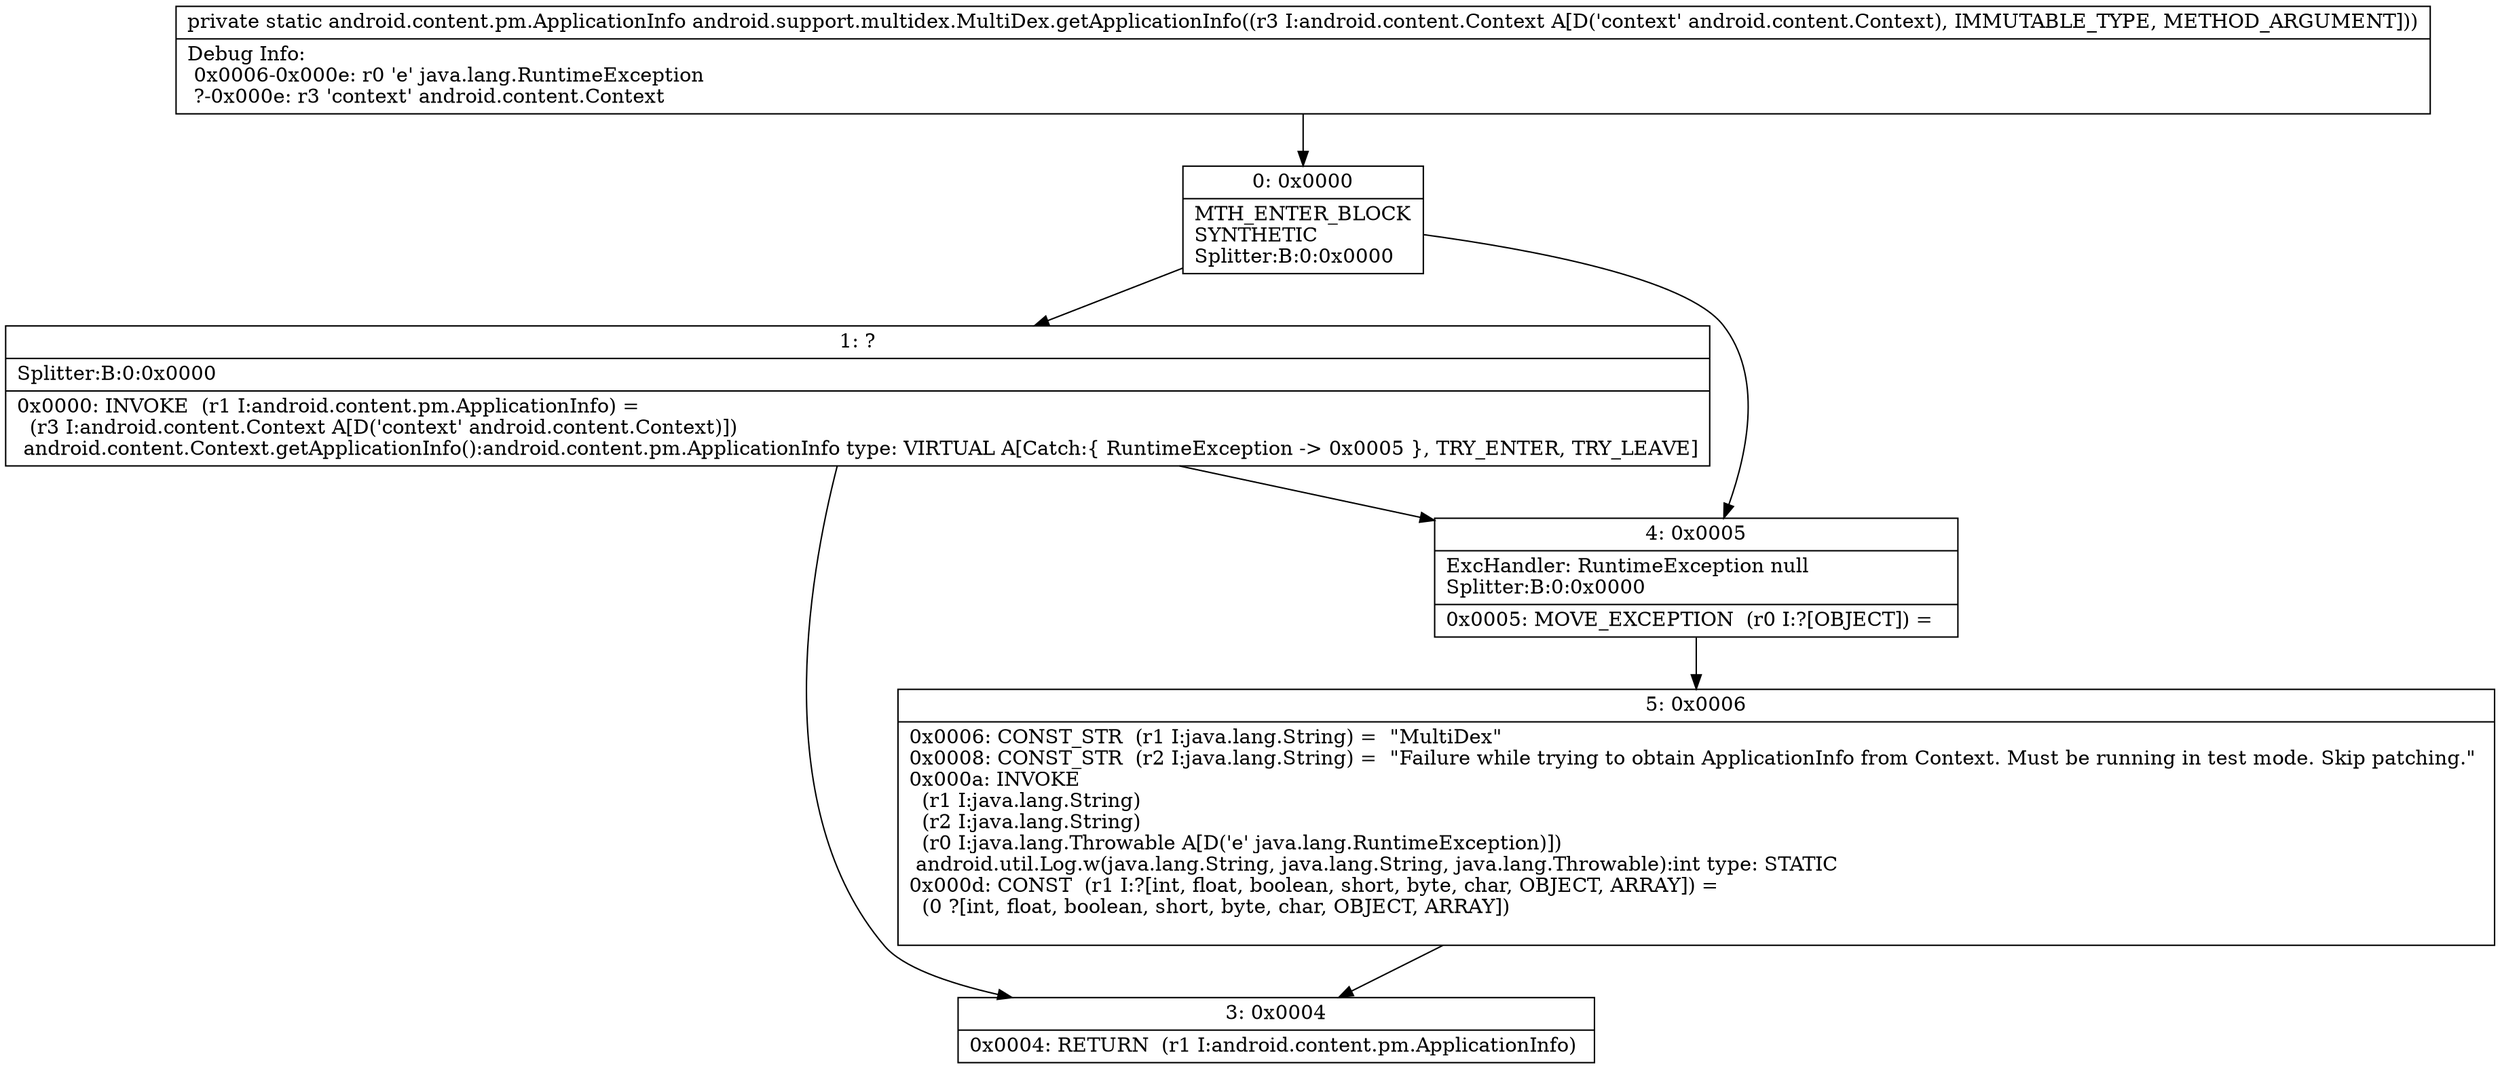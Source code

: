 digraph "CFG forandroid.support.multidex.MultiDex.getApplicationInfo(Landroid\/content\/Context;)Landroid\/content\/pm\/ApplicationInfo;" {
Node_0 [shape=record,label="{0\:\ 0x0000|MTH_ENTER_BLOCK\lSYNTHETIC\lSplitter:B:0:0x0000\l}"];
Node_1 [shape=record,label="{1\:\ ?|Splitter:B:0:0x0000\l|0x0000: INVOKE  (r1 I:android.content.pm.ApplicationInfo) = \l  (r3 I:android.content.Context A[D('context' android.content.Context)])\l android.content.Context.getApplicationInfo():android.content.pm.ApplicationInfo type: VIRTUAL A[Catch:\{ RuntimeException \-\> 0x0005 \}, TRY_ENTER, TRY_LEAVE]\l}"];
Node_3 [shape=record,label="{3\:\ 0x0004|0x0004: RETURN  (r1 I:android.content.pm.ApplicationInfo) \l}"];
Node_4 [shape=record,label="{4\:\ 0x0005|ExcHandler: RuntimeException null\lSplitter:B:0:0x0000\l|0x0005: MOVE_EXCEPTION  (r0 I:?[OBJECT]) =  \l}"];
Node_5 [shape=record,label="{5\:\ 0x0006|0x0006: CONST_STR  (r1 I:java.lang.String) =  \"MultiDex\" \l0x0008: CONST_STR  (r2 I:java.lang.String) =  \"Failure while trying to obtain ApplicationInfo from Context. Must be running in test mode. Skip patching.\" \l0x000a: INVOKE  \l  (r1 I:java.lang.String)\l  (r2 I:java.lang.String)\l  (r0 I:java.lang.Throwable A[D('e' java.lang.RuntimeException)])\l android.util.Log.w(java.lang.String, java.lang.String, java.lang.Throwable):int type: STATIC \l0x000d: CONST  (r1 I:?[int, float, boolean, short, byte, char, OBJECT, ARRAY]) = \l  (0 ?[int, float, boolean, short, byte, char, OBJECT, ARRAY])\l \l}"];
MethodNode[shape=record,label="{private static android.content.pm.ApplicationInfo android.support.multidex.MultiDex.getApplicationInfo((r3 I:android.content.Context A[D('context' android.content.Context), IMMUTABLE_TYPE, METHOD_ARGUMENT]))  | Debug Info:\l  0x0006\-0x000e: r0 'e' java.lang.RuntimeException\l  ?\-0x000e: r3 'context' android.content.Context\l}"];
MethodNode -> Node_0;
Node_0 -> Node_1;
Node_0 -> Node_4;
Node_1 -> Node_4;
Node_1 -> Node_3;
Node_4 -> Node_5;
Node_5 -> Node_3;
}

